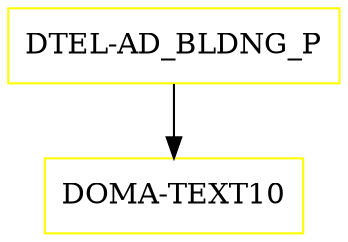 digraph G {
  "DTEL-AD_BLDNG_P" [shape=box,color=yellow];
  "DOMA-TEXT10" [shape=box,color=yellow,URL="./DOMA_TEXT10.html"];
  "DTEL-AD_BLDNG_P" -> "DOMA-TEXT10";
}
